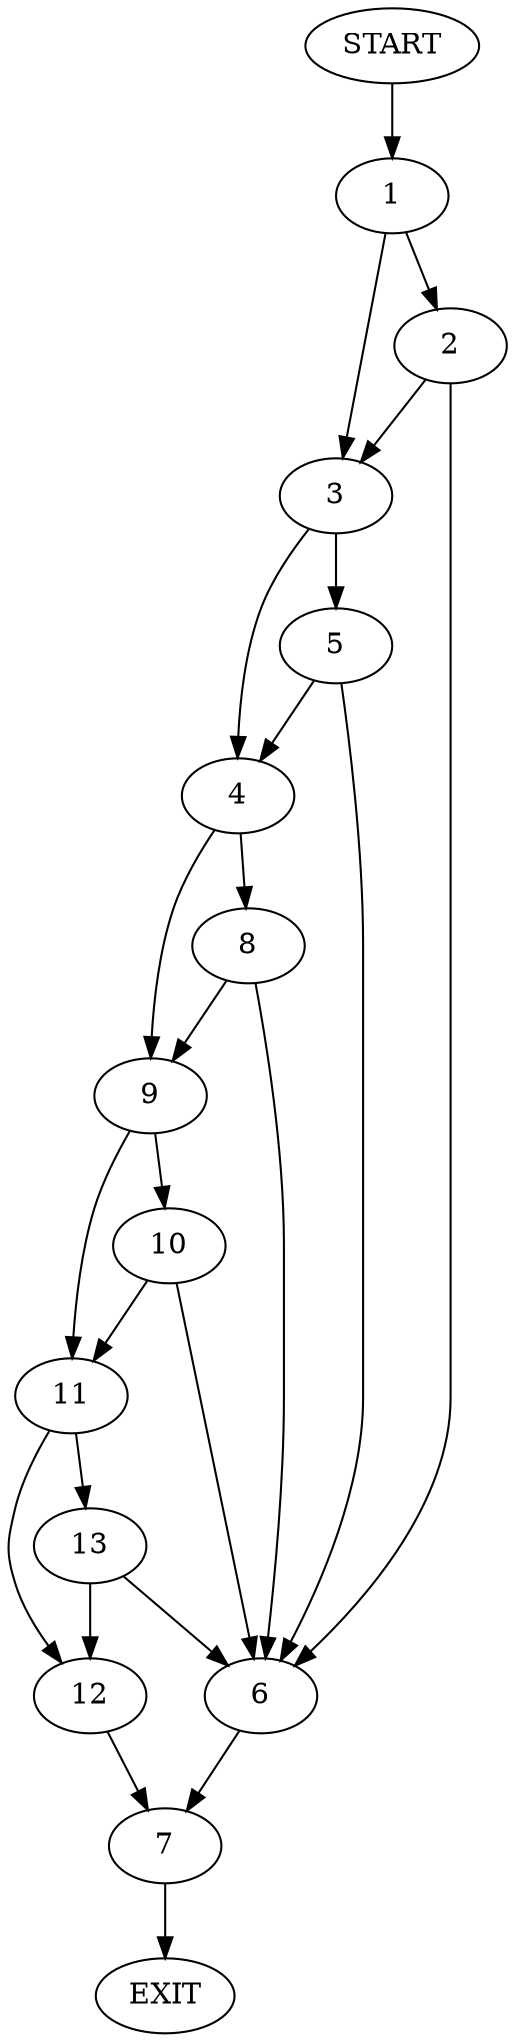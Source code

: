 digraph {
0 [label="START"]
14 [label="EXIT"]
0 -> 1
1 -> 2
1 -> 3
3 -> 4
3 -> 5
2 -> 3
2 -> 6
6 -> 7
4 -> 8
4 -> 9
5 -> 4
5 -> 6
8 -> 9
8 -> 6
9 -> 10
9 -> 11
11 -> 12
11 -> 13
10 -> 11
10 -> 6
12 -> 7
13 -> 12
13 -> 6
7 -> 14
}
